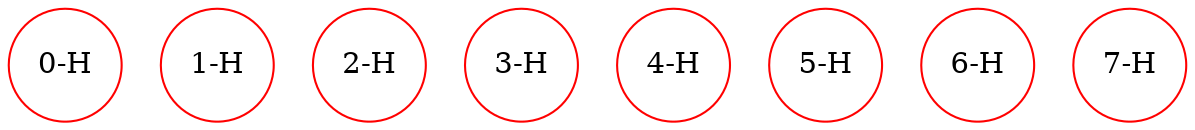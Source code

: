 graph ProteinGraph {
    0 [label="0-H" shape=circle color=red];
    1 [label="1-H" shape=circle color=red];
    2 [label="2-H" shape=circle color=red];
    3 [label="3-H" shape=circle color=red];
    4 [label="4-H" shape=circle color=red];
    5 [label="5-H" shape=circle color=red];
    6 [label="6-H" shape=circle color=red];
    7 [label="7-H" shape=circle color=red];
}
